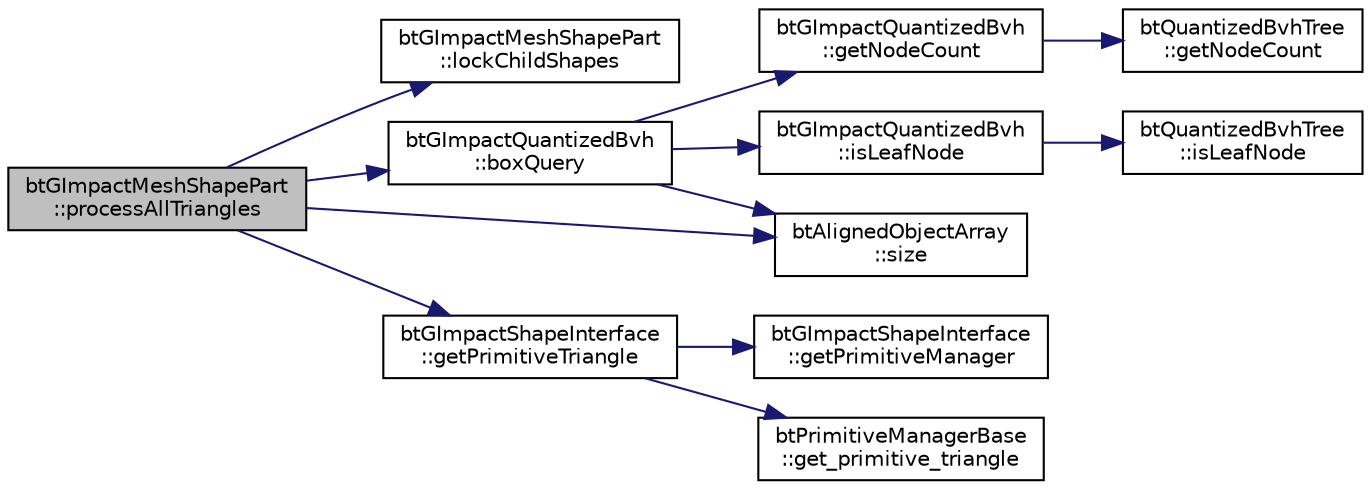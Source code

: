 digraph "btGImpactMeshShapePart::processAllTriangles"
{
  edge [fontname="Helvetica",fontsize="10",labelfontname="Helvetica",labelfontsize="10"];
  node [fontname="Helvetica",fontsize="10",shape=record];
  rankdir="LR";
  Node1 [label="btGImpactMeshShapePart\l::processAllTriangles",height=0.2,width=0.4,color="black", fillcolor="grey75", style="filled", fontcolor="black"];
  Node1 -> Node2 [color="midnightblue",fontsize="10",style="solid",fontname="Helvetica"];
  Node2 [label="btGImpactMeshShapePart\l::lockChildShapes",height=0.2,width=0.4,color="black", fillcolor="white", style="filled",URL="$classbt_g_impact_mesh_shape_part.html#aaa566ccda52bd19942c8e72fabdc21fa",tooltip="call when reading child shapes "];
  Node1 -> Node3 [color="midnightblue",fontsize="10",style="solid",fontname="Helvetica"];
  Node3 [label="btGImpactQuantizedBvh\l::boxQuery",height=0.2,width=0.4,color="black", fillcolor="white", style="filled",URL="$classbt_g_impact_quantized_bvh.html#ab265ffaec21d729bb4d148e843de938c",tooltip="returns the indices of the primitives in the m_primitive_manager "];
  Node3 -> Node4 [color="midnightblue",fontsize="10",style="solid",fontname="Helvetica"];
  Node4 [label="btGImpactQuantizedBvh\l::getNodeCount",height=0.2,width=0.4,color="black", fillcolor="white", style="filled",URL="$classbt_g_impact_quantized_bvh.html#a5ffe3a11330ab3bce0d6eaffb9b3f689",tooltip="node count "];
  Node4 -> Node5 [color="midnightblue",fontsize="10",style="solid",fontname="Helvetica"];
  Node5 [label="btQuantizedBvhTree\l::getNodeCount",height=0.2,width=0.4,color="black", fillcolor="white", style="filled",URL="$classbt_quantized_bvh_tree.html#a8f8b4acde8a974cb57d9d19b37009100",tooltip="node count "];
  Node3 -> Node6 [color="midnightblue",fontsize="10",style="solid",fontname="Helvetica"];
  Node6 [label="btGImpactQuantizedBvh\l::isLeafNode",height=0.2,width=0.4,color="black", fillcolor="white", style="filled",URL="$classbt_g_impact_quantized_bvh.html#a2c4d9b99bc0e575b3f02e9cefda1fb18",tooltip="tells if the node is a leaf "];
  Node6 -> Node7 [color="midnightblue",fontsize="10",style="solid",fontname="Helvetica"];
  Node7 [label="btQuantizedBvhTree\l::isLeafNode",height=0.2,width=0.4,color="black", fillcolor="white", style="filled",URL="$classbt_quantized_bvh_tree.html#a004ff2bf4b2ef3d80d0e01a2ab249e5d",tooltip="tells if the node is a leaf "];
  Node3 -> Node8 [color="midnightblue",fontsize="10",style="solid",fontname="Helvetica"];
  Node8 [label="btAlignedObjectArray\l::size",height=0.2,width=0.4,color="black", fillcolor="white", style="filled",URL="$classbt_aligned_object_array.html#a6bdd14c7599ecb95e8d83dd5a715f9b7",tooltip="return the number of elements in the array "];
  Node1 -> Node8 [color="midnightblue",fontsize="10",style="solid",fontname="Helvetica"];
  Node1 -> Node9 [color="midnightblue",fontsize="10",style="solid",fontname="Helvetica"];
  Node9 [label="btGImpactShapeInterface\l::getPrimitiveTriangle",height=0.2,width=0.4,color="black", fillcolor="white", style="filled",URL="$classbt_g_impact_shape_interface.html#a8b5c48d7831cebf1099b8c983cb3f149",tooltip="if this trimesh "];
  Node9 -> Node10 [color="midnightblue",fontsize="10",style="solid",fontname="Helvetica"];
  Node10 [label="btGImpactShapeInterface\l::getPrimitiveManager",height=0.2,width=0.4,color="black", fillcolor="white", style="filled",URL="$classbt_g_impact_shape_interface.html#a291328e80a5f22cffc50924ebb90040a",tooltip="Obtains the primitive manager. "];
  Node9 -> Node11 [color="midnightblue",fontsize="10",style="solid",fontname="Helvetica"];
  Node11 [label="btPrimitiveManagerBase\l::get_primitive_triangle",height=0.2,width=0.4,color="black", fillcolor="white", style="filled",URL="$classbt_primitive_manager_base.html#a2eb95b960e4259da38c5ee4ac080fdf7",tooltip="retrieves only the points of the triangle, and the collision margin "];
}
